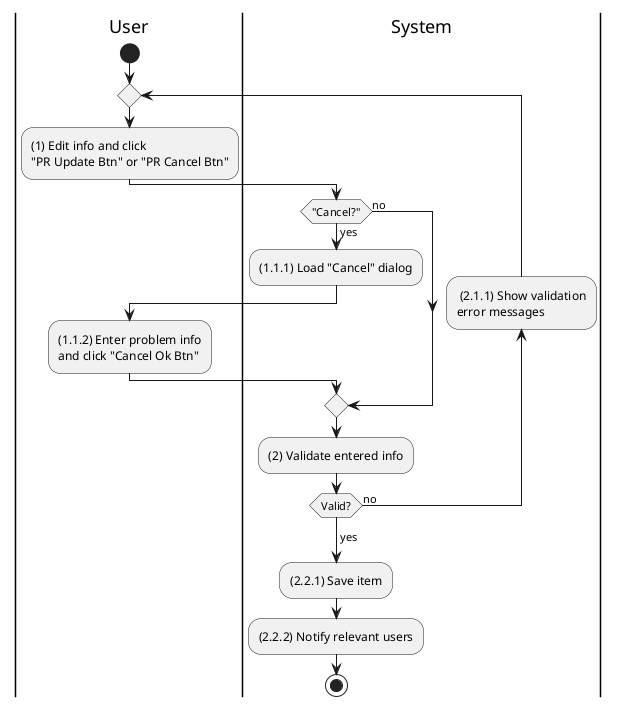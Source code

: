 @startuml purchase-requisition-update
|u|User
|s|System

|u|
start
repeat
    :(1) Edit info and click\n"PR Update Btn" or "PR Cancel Btn";
    |s|
    if ("Cancel?") then (yes)
        :(1.1.1) Load "Cancel" dialog;
        |u|
        :(1.1.2) Enter problem info\nand click "Cancel Ok Btn";
    else (no)
    endif
    |s|
    :(2) Validate entered info;
    backward: (2.1.1) Show validation\nerror messages;
repeat while (Valid?) is (no)
->yes;
:(2.2.1) Save item;
:(2.2.2) Notify relevant users;
stop
@enduml
